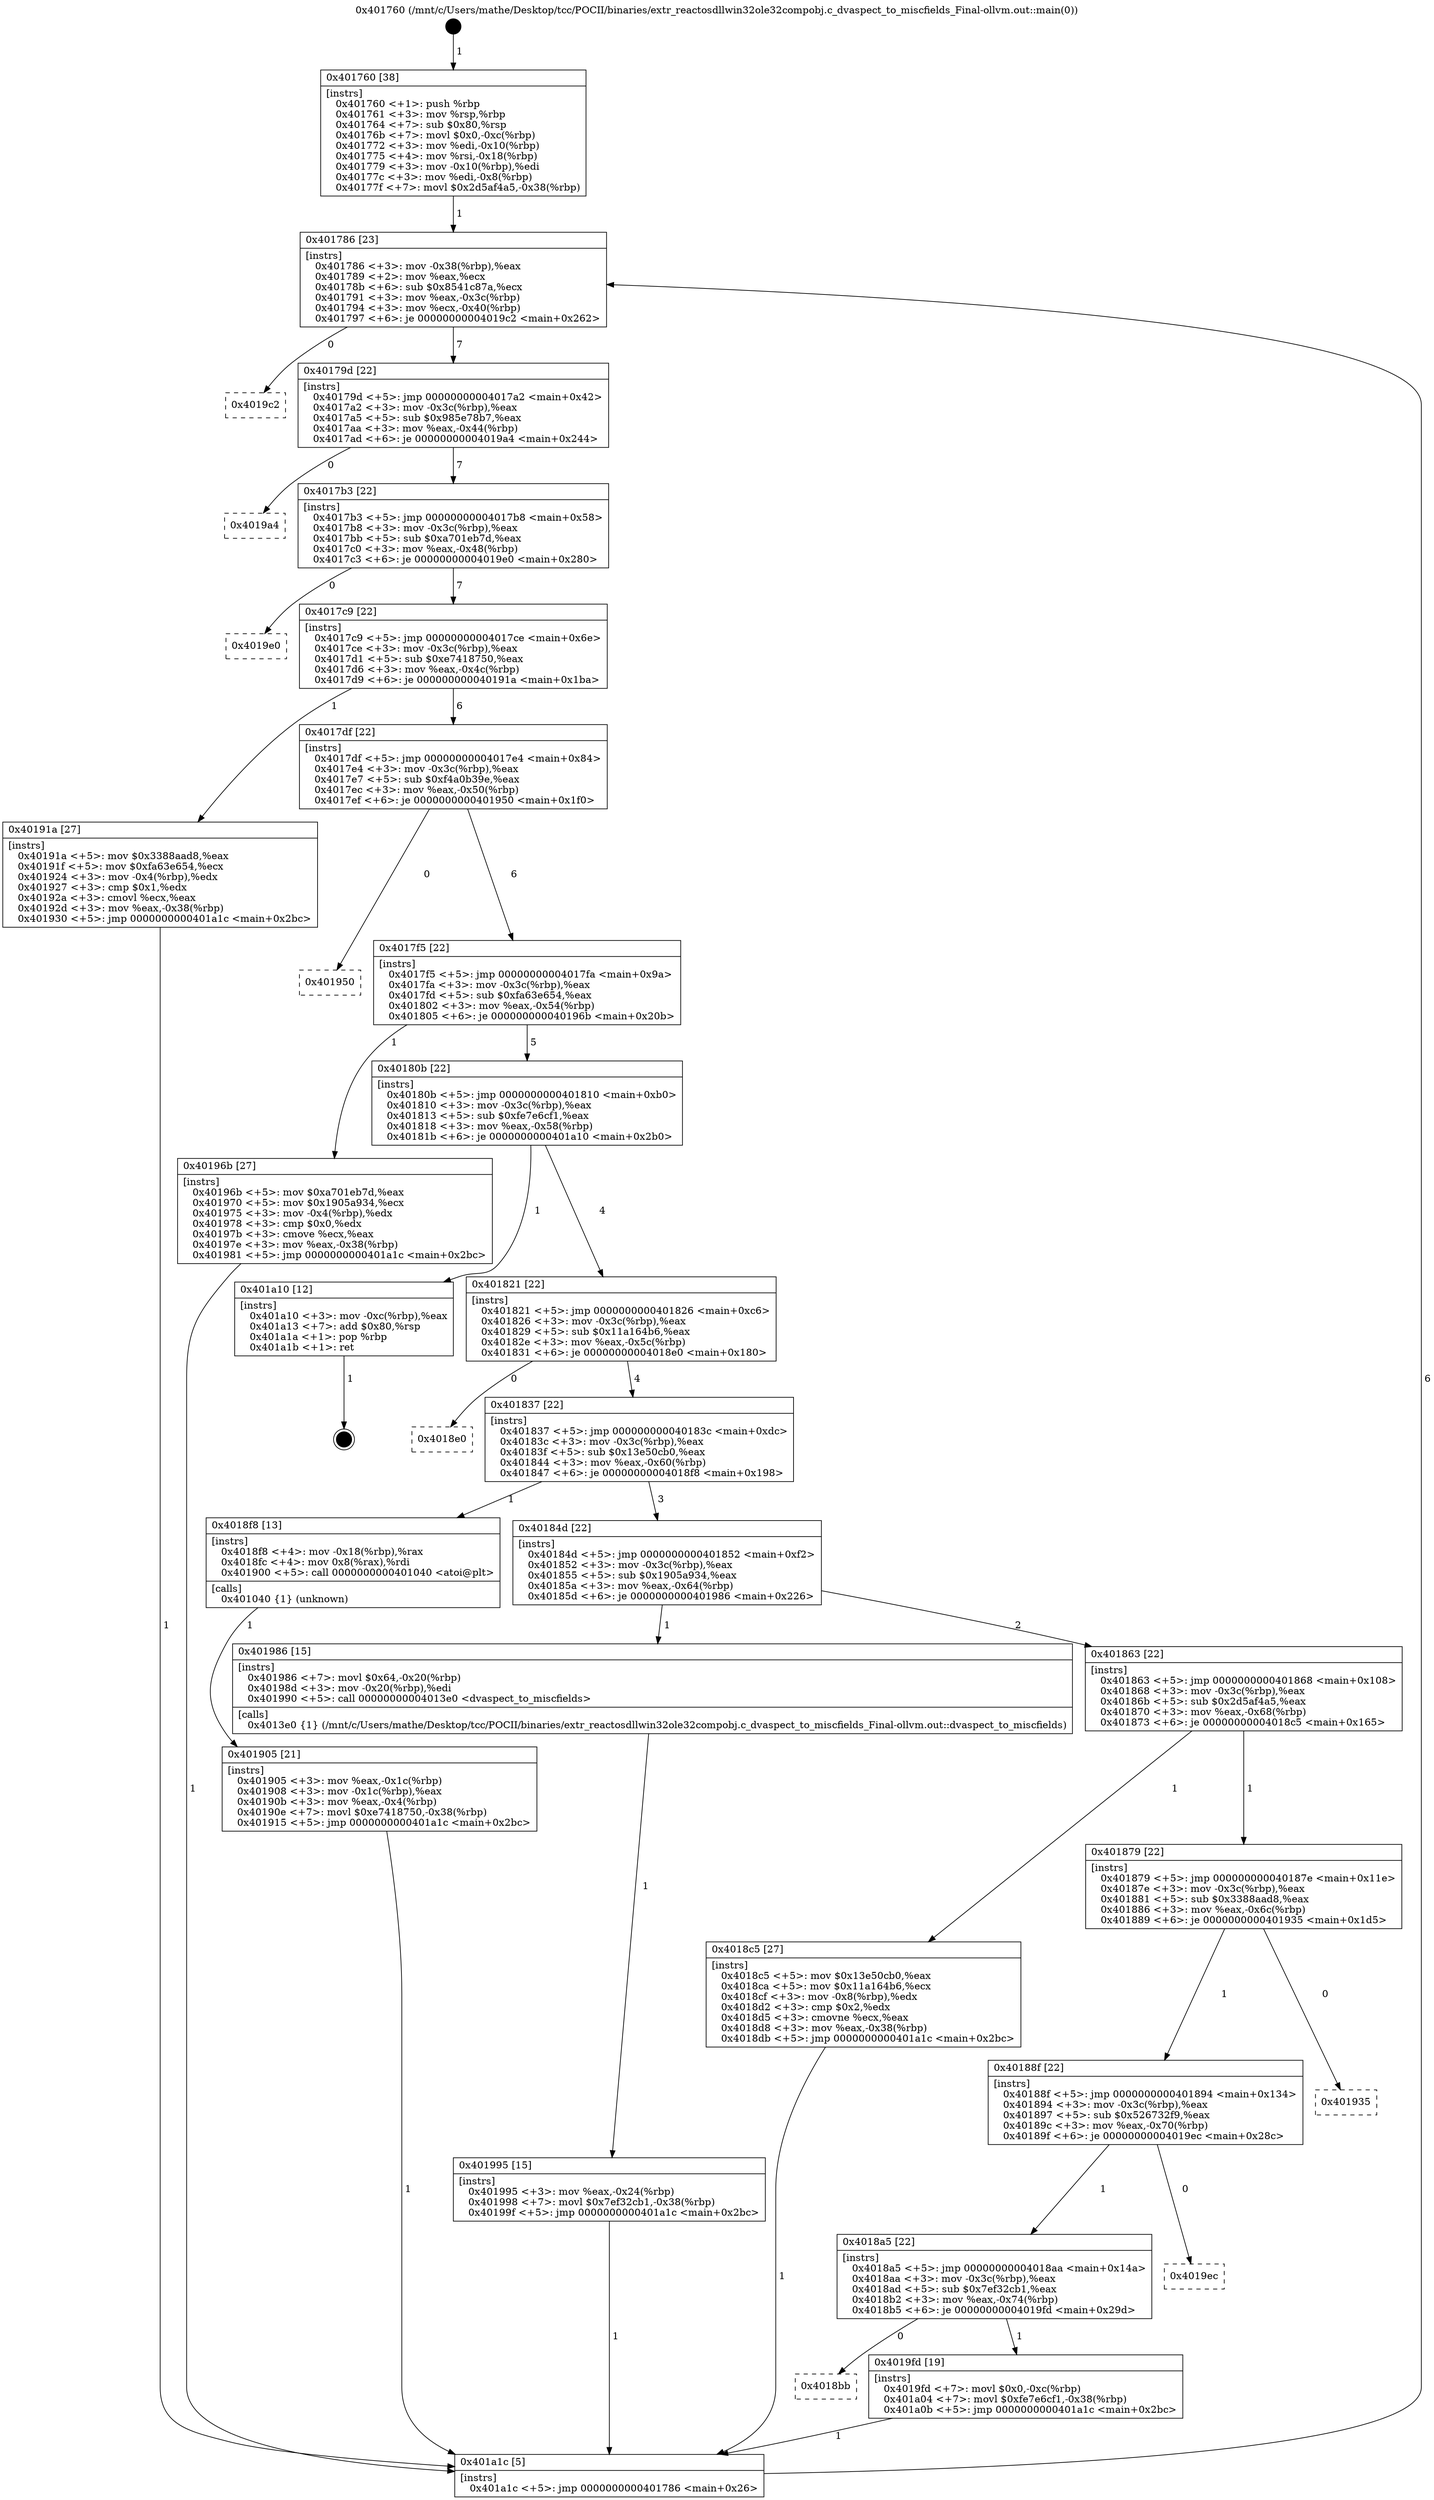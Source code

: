 digraph "0x401760" {
  label = "0x401760 (/mnt/c/Users/mathe/Desktop/tcc/POCII/binaries/extr_reactosdllwin32ole32compobj.c_dvaspect_to_miscfields_Final-ollvm.out::main(0))"
  labelloc = "t"
  node[shape=record]

  Entry [label="",width=0.3,height=0.3,shape=circle,fillcolor=black,style=filled]
  "0x401786" [label="{
     0x401786 [23]\l
     | [instrs]\l
     &nbsp;&nbsp;0x401786 \<+3\>: mov -0x38(%rbp),%eax\l
     &nbsp;&nbsp;0x401789 \<+2\>: mov %eax,%ecx\l
     &nbsp;&nbsp;0x40178b \<+6\>: sub $0x8541c87a,%ecx\l
     &nbsp;&nbsp;0x401791 \<+3\>: mov %eax,-0x3c(%rbp)\l
     &nbsp;&nbsp;0x401794 \<+3\>: mov %ecx,-0x40(%rbp)\l
     &nbsp;&nbsp;0x401797 \<+6\>: je 00000000004019c2 \<main+0x262\>\l
  }"]
  "0x4019c2" [label="{
     0x4019c2\l
  }", style=dashed]
  "0x40179d" [label="{
     0x40179d [22]\l
     | [instrs]\l
     &nbsp;&nbsp;0x40179d \<+5\>: jmp 00000000004017a2 \<main+0x42\>\l
     &nbsp;&nbsp;0x4017a2 \<+3\>: mov -0x3c(%rbp),%eax\l
     &nbsp;&nbsp;0x4017a5 \<+5\>: sub $0x985e78b7,%eax\l
     &nbsp;&nbsp;0x4017aa \<+3\>: mov %eax,-0x44(%rbp)\l
     &nbsp;&nbsp;0x4017ad \<+6\>: je 00000000004019a4 \<main+0x244\>\l
  }"]
  Exit [label="",width=0.3,height=0.3,shape=circle,fillcolor=black,style=filled,peripheries=2]
  "0x4019a4" [label="{
     0x4019a4\l
  }", style=dashed]
  "0x4017b3" [label="{
     0x4017b3 [22]\l
     | [instrs]\l
     &nbsp;&nbsp;0x4017b3 \<+5\>: jmp 00000000004017b8 \<main+0x58\>\l
     &nbsp;&nbsp;0x4017b8 \<+3\>: mov -0x3c(%rbp),%eax\l
     &nbsp;&nbsp;0x4017bb \<+5\>: sub $0xa701eb7d,%eax\l
     &nbsp;&nbsp;0x4017c0 \<+3\>: mov %eax,-0x48(%rbp)\l
     &nbsp;&nbsp;0x4017c3 \<+6\>: je 00000000004019e0 \<main+0x280\>\l
  }"]
  "0x4018bb" [label="{
     0x4018bb\l
  }", style=dashed]
  "0x4019e0" [label="{
     0x4019e0\l
  }", style=dashed]
  "0x4017c9" [label="{
     0x4017c9 [22]\l
     | [instrs]\l
     &nbsp;&nbsp;0x4017c9 \<+5\>: jmp 00000000004017ce \<main+0x6e\>\l
     &nbsp;&nbsp;0x4017ce \<+3\>: mov -0x3c(%rbp),%eax\l
     &nbsp;&nbsp;0x4017d1 \<+5\>: sub $0xe7418750,%eax\l
     &nbsp;&nbsp;0x4017d6 \<+3\>: mov %eax,-0x4c(%rbp)\l
     &nbsp;&nbsp;0x4017d9 \<+6\>: je 000000000040191a \<main+0x1ba\>\l
  }"]
  "0x4019fd" [label="{
     0x4019fd [19]\l
     | [instrs]\l
     &nbsp;&nbsp;0x4019fd \<+7\>: movl $0x0,-0xc(%rbp)\l
     &nbsp;&nbsp;0x401a04 \<+7\>: movl $0xfe7e6cf1,-0x38(%rbp)\l
     &nbsp;&nbsp;0x401a0b \<+5\>: jmp 0000000000401a1c \<main+0x2bc\>\l
  }"]
  "0x40191a" [label="{
     0x40191a [27]\l
     | [instrs]\l
     &nbsp;&nbsp;0x40191a \<+5\>: mov $0x3388aad8,%eax\l
     &nbsp;&nbsp;0x40191f \<+5\>: mov $0xfa63e654,%ecx\l
     &nbsp;&nbsp;0x401924 \<+3\>: mov -0x4(%rbp),%edx\l
     &nbsp;&nbsp;0x401927 \<+3\>: cmp $0x1,%edx\l
     &nbsp;&nbsp;0x40192a \<+3\>: cmovl %ecx,%eax\l
     &nbsp;&nbsp;0x40192d \<+3\>: mov %eax,-0x38(%rbp)\l
     &nbsp;&nbsp;0x401930 \<+5\>: jmp 0000000000401a1c \<main+0x2bc\>\l
  }"]
  "0x4017df" [label="{
     0x4017df [22]\l
     | [instrs]\l
     &nbsp;&nbsp;0x4017df \<+5\>: jmp 00000000004017e4 \<main+0x84\>\l
     &nbsp;&nbsp;0x4017e4 \<+3\>: mov -0x3c(%rbp),%eax\l
     &nbsp;&nbsp;0x4017e7 \<+5\>: sub $0xf4a0b39e,%eax\l
     &nbsp;&nbsp;0x4017ec \<+3\>: mov %eax,-0x50(%rbp)\l
     &nbsp;&nbsp;0x4017ef \<+6\>: je 0000000000401950 \<main+0x1f0\>\l
  }"]
  "0x4018a5" [label="{
     0x4018a5 [22]\l
     | [instrs]\l
     &nbsp;&nbsp;0x4018a5 \<+5\>: jmp 00000000004018aa \<main+0x14a\>\l
     &nbsp;&nbsp;0x4018aa \<+3\>: mov -0x3c(%rbp),%eax\l
     &nbsp;&nbsp;0x4018ad \<+5\>: sub $0x7ef32cb1,%eax\l
     &nbsp;&nbsp;0x4018b2 \<+3\>: mov %eax,-0x74(%rbp)\l
     &nbsp;&nbsp;0x4018b5 \<+6\>: je 00000000004019fd \<main+0x29d\>\l
  }"]
  "0x401950" [label="{
     0x401950\l
  }", style=dashed]
  "0x4017f5" [label="{
     0x4017f5 [22]\l
     | [instrs]\l
     &nbsp;&nbsp;0x4017f5 \<+5\>: jmp 00000000004017fa \<main+0x9a\>\l
     &nbsp;&nbsp;0x4017fa \<+3\>: mov -0x3c(%rbp),%eax\l
     &nbsp;&nbsp;0x4017fd \<+5\>: sub $0xfa63e654,%eax\l
     &nbsp;&nbsp;0x401802 \<+3\>: mov %eax,-0x54(%rbp)\l
     &nbsp;&nbsp;0x401805 \<+6\>: je 000000000040196b \<main+0x20b\>\l
  }"]
  "0x4019ec" [label="{
     0x4019ec\l
  }", style=dashed]
  "0x40196b" [label="{
     0x40196b [27]\l
     | [instrs]\l
     &nbsp;&nbsp;0x40196b \<+5\>: mov $0xa701eb7d,%eax\l
     &nbsp;&nbsp;0x401970 \<+5\>: mov $0x1905a934,%ecx\l
     &nbsp;&nbsp;0x401975 \<+3\>: mov -0x4(%rbp),%edx\l
     &nbsp;&nbsp;0x401978 \<+3\>: cmp $0x0,%edx\l
     &nbsp;&nbsp;0x40197b \<+3\>: cmove %ecx,%eax\l
     &nbsp;&nbsp;0x40197e \<+3\>: mov %eax,-0x38(%rbp)\l
     &nbsp;&nbsp;0x401981 \<+5\>: jmp 0000000000401a1c \<main+0x2bc\>\l
  }"]
  "0x40180b" [label="{
     0x40180b [22]\l
     | [instrs]\l
     &nbsp;&nbsp;0x40180b \<+5\>: jmp 0000000000401810 \<main+0xb0\>\l
     &nbsp;&nbsp;0x401810 \<+3\>: mov -0x3c(%rbp),%eax\l
     &nbsp;&nbsp;0x401813 \<+5\>: sub $0xfe7e6cf1,%eax\l
     &nbsp;&nbsp;0x401818 \<+3\>: mov %eax,-0x58(%rbp)\l
     &nbsp;&nbsp;0x40181b \<+6\>: je 0000000000401a10 \<main+0x2b0\>\l
  }"]
  "0x40188f" [label="{
     0x40188f [22]\l
     | [instrs]\l
     &nbsp;&nbsp;0x40188f \<+5\>: jmp 0000000000401894 \<main+0x134\>\l
     &nbsp;&nbsp;0x401894 \<+3\>: mov -0x3c(%rbp),%eax\l
     &nbsp;&nbsp;0x401897 \<+5\>: sub $0x526732f9,%eax\l
     &nbsp;&nbsp;0x40189c \<+3\>: mov %eax,-0x70(%rbp)\l
     &nbsp;&nbsp;0x40189f \<+6\>: je 00000000004019ec \<main+0x28c\>\l
  }"]
  "0x401a10" [label="{
     0x401a10 [12]\l
     | [instrs]\l
     &nbsp;&nbsp;0x401a10 \<+3\>: mov -0xc(%rbp),%eax\l
     &nbsp;&nbsp;0x401a13 \<+7\>: add $0x80,%rsp\l
     &nbsp;&nbsp;0x401a1a \<+1\>: pop %rbp\l
     &nbsp;&nbsp;0x401a1b \<+1\>: ret\l
  }"]
  "0x401821" [label="{
     0x401821 [22]\l
     | [instrs]\l
     &nbsp;&nbsp;0x401821 \<+5\>: jmp 0000000000401826 \<main+0xc6\>\l
     &nbsp;&nbsp;0x401826 \<+3\>: mov -0x3c(%rbp),%eax\l
     &nbsp;&nbsp;0x401829 \<+5\>: sub $0x11a164b6,%eax\l
     &nbsp;&nbsp;0x40182e \<+3\>: mov %eax,-0x5c(%rbp)\l
     &nbsp;&nbsp;0x401831 \<+6\>: je 00000000004018e0 \<main+0x180\>\l
  }"]
  "0x401935" [label="{
     0x401935\l
  }", style=dashed]
  "0x4018e0" [label="{
     0x4018e0\l
  }", style=dashed]
  "0x401837" [label="{
     0x401837 [22]\l
     | [instrs]\l
     &nbsp;&nbsp;0x401837 \<+5\>: jmp 000000000040183c \<main+0xdc\>\l
     &nbsp;&nbsp;0x40183c \<+3\>: mov -0x3c(%rbp),%eax\l
     &nbsp;&nbsp;0x40183f \<+5\>: sub $0x13e50cb0,%eax\l
     &nbsp;&nbsp;0x401844 \<+3\>: mov %eax,-0x60(%rbp)\l
     &nbsp;&nbsp;0x401847 \<+6\>: je 00000000004018f8 \<main+0x198\>\l
  }"]
  "0x401995" [label="{
     0x401995 [15]\l
     | [instrs]\l
     &nbsp;&nbsp;0x401995 \<+3\>: mov %eax,-0x24(%rbp)\l
     &nbsp;&nbsp;0x401998 \<+7\>: movl $0x7ef32cb1,-0x38(%rbp)\l
     &nbsp;&nbsp;0x40199f \<+5\>: jmp 0000000000401a1c \<main+0x2bc\>\l
  }"]
  "0x4018f8" [label="{
     0x4018f8 [13]\l
     | [instrs]\l
     &nbsp;&nbsp;0x4018f8 \<+4\>: mov -0x18(%rbp),%rax\l
     &nbsp;&nbsp;0x4018fc \<+4\>: mov 0x8(%rax),%rdi\l
     &nbsp;&nbsp;0x401900 \<+5\>: call 0000000000401040 \<atoi@plt\>\l
     | [calls]\l
     &nbsp;&nbsp;0x401040 \{1\} (unknown)\l
  }"]
  "0x40184d" [label="{
     0x40184d [22]\l
     | [instrs]\l
     &nbsp;&nbsp;0x40184d \<+5\>: jmp 0000000000401852 \<main+0xf2\>\l
     &nbsp;&nbsp;0x401852 \<+3\>: mov -0x3c(%rbp),%eax\l
     &nbsp;&nbsp;0x401855 \<+5\>: sub $0x1905a934,%eax\l
     &nbsp;&nbsp;0x40185a \<+3\>: mov %eax,-0x64(%rbp)\l
     &nbsp;&nbsp;0x40185d \<+6\>: je 0000000000401986 \<main+0x226\>\l
  }"]
  "0x401905" [label="{
     0x401905 [21]\l
     | [instrs]\l
     &nbsp;&nbsp;0x401905 \<+3\>: mov %eax,-0x1c(%rbp)\l
     &nbsp;&nbsp;0x401908 \<+3\>: mov -0x1c(%rbp),%eax\l
     &nbsp;&nbsp;0x40190b \<+3\>: mov %eax,-0x4(%rbp)\l
     &nbsp;&nbsp;0x40190e \<+7\>: movl $0xe7418750,-0x38(%rbp)\l
     &nbsp;&nbsp;0x401915 \<+5\>: jmp 0000000000401a1c \<main+0x2bc\>\l
  }"]
  "0x401986" [label="{
     0x401986 [15]\l
     | [instrs]\l
     &nbsp;&nbsp;0x401986 \<+7\>: movl $0x64,-0x20(%rbp)\l
     &nbsp;&nbsp;0x40198d \<+3\>: mov -0x20(%rbp),%edi\l
     &nbsp;&nbsp;0x401990 \<+5\>: call 00000000004013e0 \<dvaspect_to_miscfields\>\l
     | [calls]\l
     &nbsp;&nbsp;0x4013e0 \{1\} (/mnt/c/Users/mathe/Desktop/tcc/POCII/binaries/extr_reactosdllwin32ole32compobj.c_dvaspect_to_miscfields_Final-ollvm.out::dvaspect_to_miscfields)\l
  }"]
  "0x401863" [label="{
     0x401863 [22]\l
     | [instrs]\l
     &nbsp;&nbsp;0x401863 \<+5\>: jmp 0000000000401868 \<main+0x108\>\l
     &nbsp;&nbsp;0x401868 \<+3\>: mov -0x3c(%rbp),%eax\l
     &nbsp;&nbsp;0x40186b \<+5\>: sub $0x2d5af4a5,%eax\l
     &nbsp;&nbsp;0x401870 \<+3\>: mov %eax,-0x68(%rbp)\l
     &nbsp;&nbsp;0x401873 \<+6\>: je 00000000004018c5 \<main+0x165\>\l
  }"]
  "0x401760" [label="{
     0x401760 [38]\l
     | [instrs]\l
     &nbsp;&nbsp;0x401760 \<+1\>: push %rbp\l
     &nbsp;&nbsp;0x401761 \<+3\>: mov %rsp,%rbp\l
     &nbsp;&nbsp;0x401764 \<+7\>: sub $0x80,%rsp\l
     &nbsp;&nbsp;0x40176b \<+7\>: movl $0x0,-0xc(%rbp)\l
     &nbsp;&nbsp;0x401772 \<+3\>: mov %edi,-0x10(%rbp)\l
     &nbsp;&nbsp;0x401775 \<+4\>: mov %rsi,-0x18(%rbp)\l
     &nbsp;&nbsp;0x401779 \<+3\>: mov -0x10(%rbp),%edi\l
     &nbsp;&nbsp;0x40177c \<+3\>: mov %edi,-0x8(%rbp)\l
     &nbsp;&nbsp;0x40177f \<+7\>: movl $0x2d5af4a5,-0x38(%rbp)\l
  }"]
  "0x4018c5" [label="{
     0x4018c5 [27]\l
     | [instrs]\l
     &nbsp;&nbsp;0x4018c5 \<+5\>: mov $0x13e50cb0,%eax\l
     &nbsp;&nbsp;0x4018ca \<+5\>: mov $0x11a164b6,%ecx\l
     &nbsp;&nbsp;0x4018cf \<+3\>: mov -0x8(%rbp),%edx\l
     &nbsp;&nbsp;0x4018d2 \<+3\>: cmp $0x2,%edx\l
     &nbsp;&nbsp;0x4018d5 \<+3\>: cmovne %ecx,%eax\l
     &nbsp;&nbsp;0x4018d8 \<+3\>: mov %eax,-0x38(%rbp)\l
     &nbsp;&nbsp;0x4018db \<+5\>: jmp 0000000000401a1c \<main+0x2bc\>\l
  }"]
  "0x401879" [label="{
     0x401879 [22]\l
     | [instrs]\l
     &nbsp;&nbsp;0x401879 \<+5\>: jmp 000000000040187e \<main+0x11e\>\l
     &nbsp;&nbsp;0x40187e \<+3\>: mov -0x3c(%rbp),%eax\l
     &nbsp;&nbsp;0x401881 \<+5\>: sub $0x3388aad8,%eax\l
     &nbsp;&nbsp;0x401886 \<+3\>: mov %eax,-0x6c(%rbp)\l
     &nbsp;&nbsp;0x401889 \<+6\>: je 0000000000401935 \<main+0x1d5\>\l
  }"]
  "0x401a1c" [label="{
     0x401a1c [5]\l
     | [instrs]\l
     &nbsp;&nbsp;0x401a1c \<+5\>: jmp 0000000000401786 \<main+0x26\>\l
  }"]
  Entry -> "0x401760" [label=" 1"]
  "0x401786" -> "0x4019c2" [label=" 0"]
  "0x401786" -> "0x40179d" [label=" 7"]
  "0x401a10" -> Exit [label=" 1"]
  "0x40179d" -> "0x4019a4" [label=" 0"]
  "0x40179d" -> "0x4017b3" [label=" 7"]
  "0x4019fd" -> "0x401a1c" [label=" 1"]
  "0x4017b3" -> "0x4019e0" [label=" 0"]
  "0x4017b3" -> "0x4017c9" [label=" 7"]
  "0x4018a5" -> "0x4018bb" [label=" 0"]
  "0x4017c9" -> "0x40191a" [label=" 1"]
  "0x4017c9" -> "0x4017df" [label=" 6"]
  "0x4018a5" -> "0x4019fd" [label=" 1"]
  "0x4017df" -> "0x401950" [label=" 0"]
  "0x4017df" -> "0x4017f5" [label=" 6"]
  "0x40188f" -> "0x4018a5" [label=" 1"]
  "0x4017f5" -> "0x40196b" [label=" 1"]
  "0x4017f5" -> "0x40180b" [label=" 5"]
  "0x40188f" -> "0x4019ec" [label=" 0"]
  "0x40180b" -> "0x401a10" [label=" 1"]
  "0x40180b" -> "0x401821" [label=" 4"]
  "0x401879" -> "0x40188f" [label=" 1"]
  "0x401821" -> "0x4018e0" [label=" 0"]
  "0x401821" -> "0x401837" [label=" 4"]
  "0x401879" -> "0x401935" [label=" 0"]
  "0x401837" -> "0x4018f8" [label=" 1"]
  "0x401837" -> "0x40184d" [label=" 3"]
  "0x401995" -> "0x401a1c" [label=" 1"]
  "0x40184d" -> "0x401986" [label=" 1"]
  "0x40184d" -> "0x401863" [label=" 2"]
  "0x401986" -> "0x401995" [label=" 1"]
  "0x401863" -> "0x4018c5" [label=" 1"]
  "0x401863" -> "0x401879" [label=" 1"]
  "0x4018c5" -> "0x401a1c" [label=" 1"]
  "0x401760" -> "0x401786" [label=" 1"]
  "0x401a1c" -> "0x401786" [label=" 6"]
  "0x4018f8" -> "0x401905" [label=" 1"]
  "0x401905" -> "0x401a1c" [label=" 1"]
  "0x40191a" -> "0x401a1c" [label=" 1"]
  "0x40196b" -> "0x401a1c" [label=" 1"]
}
